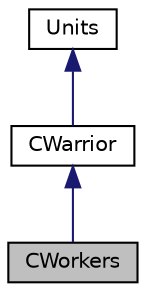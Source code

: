 digraph "CWorkers"
{
  edge [fontname="Helvetica",fontsize="10",labelfontname="Helvetica",labelfontsize="10"];
  node [fontname="Helvetica",fontsize="10",shape=record];
  Node1 [label="CWorkers",height=0.2,width=0.4,color="black", fillcolor="grey75", style="filled", fontcolor="black"];
  Node2 -> Node1 [dir="back",color="midnightblue",fontsize="10",style="solid",fontname="Helvetica"];
  Node2 [label="CWarrior",height=0.2,width=0.4,color="black", fillcolor="white", style="filled",URL="$classCWarrior.html"];
  Node3 -> Node2 [dir="back",color="midnightblue",fontsize="10",style="solid",fontname="Helvetica"];
  Node3 [label="Units",height=0.2,width=0.4,color="black", fillcolor="white", style="filled",URL="$classUnits.html"];
}
